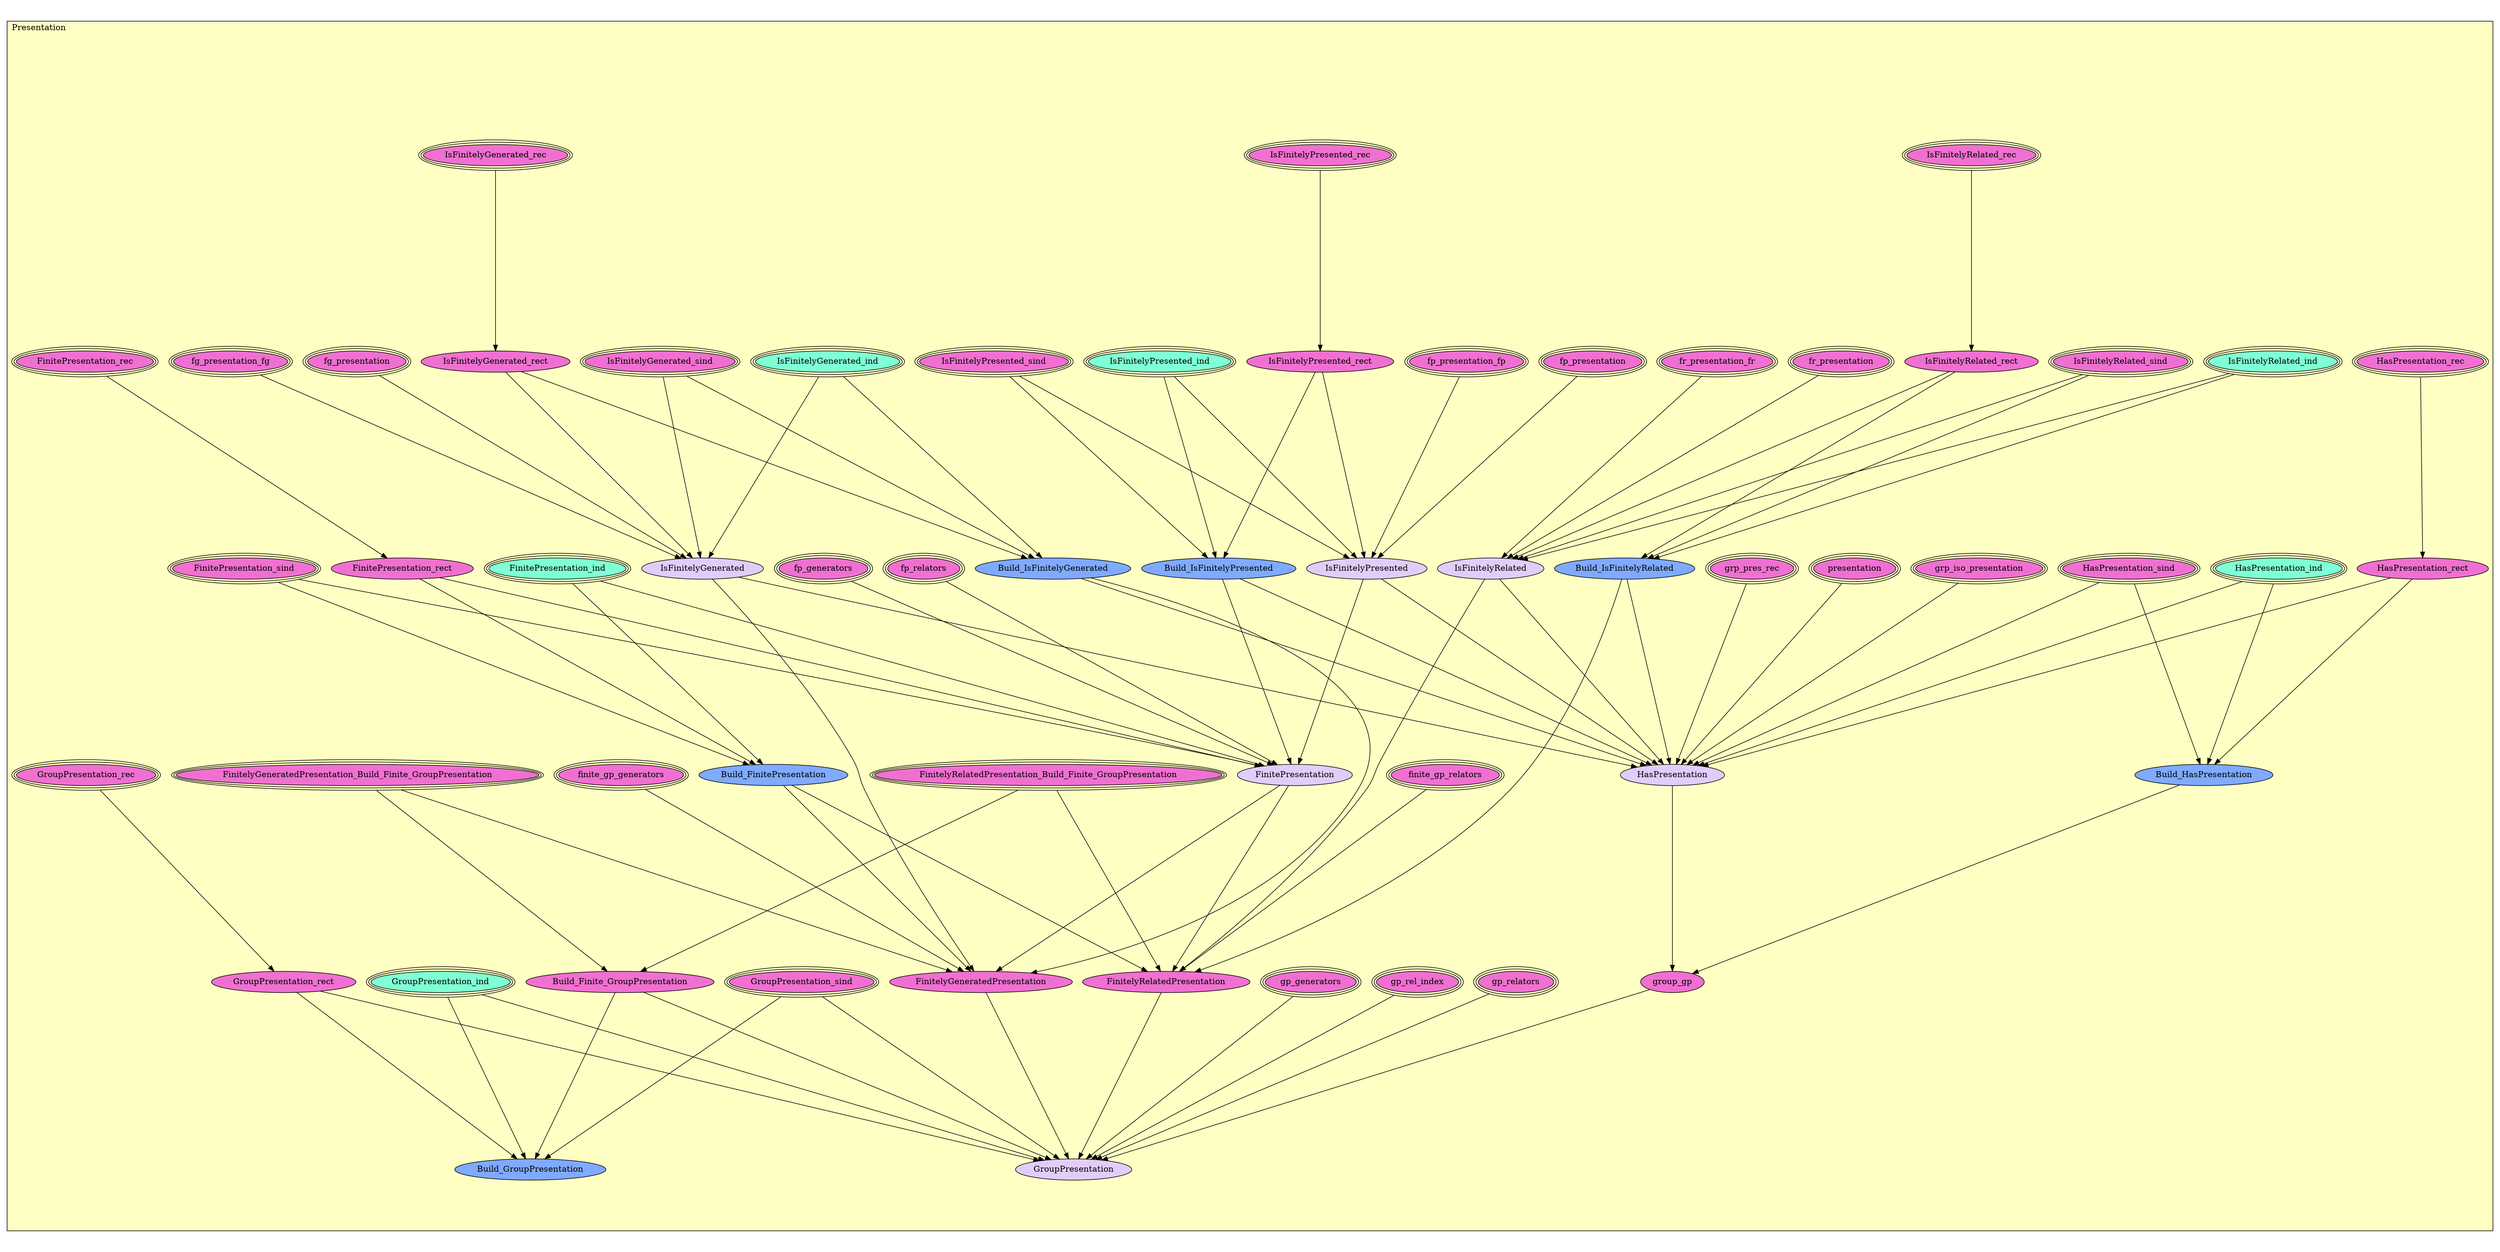 digraph HoTT_Algebra_Groups_Presentation {
  graph [ratio=0.5]
  node [style=filled]
Presentation_FinitelyRelatedPresentation_Build_Finite_GroupPresentation [label="FinitelyRelatedPresentation_Build_Finite_GroupPresentation", URL=<Presentation.html#FinitelyRelatedPresentation_Build_Finite_GroupPresentation>, peripheries=3, fillcolor="#F070D1"] ;
Presentation_FinitelyGeneratedPresentation_Build_Finite_GroupPresentation [label="FinitelyGeneratedPresentation_Build_Finite_GroupPresentation", URL=<Presentation.html#FinitelyGeneratedPresentation_Build_Finite_GroupPresentation>, peripheries=3, fillcolor="#F070D1"] ;
Presentation_Build_Finite_GroupPresentation [label="Build_Finite_GroupPresentation", URL=<Presentation.html#Build_Finite_GroupPresentation>, fillcolor="#F070D1"] ;
Presentation_grp_pres_rec [label="grp_pres_rec", URL=<Presentation.html#grp_pres_rec>, peripheries=3, fillcolor="#F070D1"] ;
Presentation_fp_presentation_fp [label="fp_presentation_fp", URL=<Presentation.html#fp_presentation_fp>, peripheries=3, fillcolor="#F070D1"] ;
Presentation_fp_presentation [label="fp_presentation", URL=<Presentation.html#fp_presentation>, peripheries=3, fillcolor="#F070D1"] ;
Presentation_IsFinitelyPresented_sind [label="IsFinitelyPresented_sind", URL=<Presentation.html#IsFinitelyPresented_sind>, peripheries=3, fillcolor="#F070D1"] ;
Presentation_IsFinitelyPresented_rec [label="IsFinitelyPresented_rec", URL=<Presentation.html#IsFinitelyPresented_rec>, peripheries=3, fillcolor="#F070D1"] ;
Presentation_IsFinitelyPresented_ind [label="IsFinitelyPresented_ind", URL=<Presentation.html#IsFinitelyPresented_ind>, peripheries=3, fillcolor="#7FFFD4"] ;
Presentation_IsFinitelyPresented_rect [label="IsFinitelyPresented_rect", URL=<Presentation.html#IsFinitelyPresented_rect>, fillcolor="#F070D1"] ;
Presentation_Build_IsFinitelyPresented [label="Build_IsFinitelyPresented", URL=<Presentation.html#Build_IsFinitelyPresented>, fillcolor="#7FAAFF"] ;
Presentation_IsFinitelyPresented [label="IsFinitelyPresented", URL=<Presentation.html#IsFinitelyPresented>, fillcolor="#E2CDFA"] ;
Presentation_fr_presentation_fr [label="fr_presentation_fr", URL=<Presentation.html#fr_presentation_fr>, peripheries=3, fillcolor="#F070D1"] ;
Presentation_fr_presentation [label="fr_presentation", URL=<Presentation.html#fr_presentation>, peripheries=3, fillcolor="#F070D1"] ;
Presentation_IsFinitelyRelated_sind [label="IsFinitelyRelated_sind", URL=<Presentation.html#IsFinitelyRelated_sind>, peripheries=3, fillcolor="#F070D1"] ;
Presentation_IsFinitelyRelated_rec [label="IsFinitelyRelated_rec", URL=<Presentation.html#IsFinitelyRelated_rec>, peripheries=3, fillcolor="#F070D1"] ;
Presentation_IsFinitelyRelated_ind [label="IsFinitelyRelated_ind", URL=<Presentation.html#IsFinitelyRelated_ind>, peripheries=3, fillcolor="#7FFFD4"] ;
Presentation_IsFinitelyRelated_rect [label="IsFinitelyRelated_rect", URL=<Presentation.html#IsFinitelyRelated_rect>, fillcolor="#F070D1"] ;
Presentation_Build_IsFinitelyRelated [label="Build_IsFinitelyRelated", URL=<Presentation.html#Build_IsFinitelyRelated>, fillcolor="#7FAAFF"] ;
Presentation_IsFinitelyRelated [label="IsFinitelyRelated", URL=<Presentation.html#IsFinitelyRelated>, fillcolor="#E2CDFA"] ;
Presentation_fg_presentation_fg [label="fg_presentation_fg", URL=<Presentation.html#fg_presentation_fg>, peripheries=3, fillcolor="#F070D1"] ;
Presentation_fg_presentation [label="fg_presentation", URL=<Presentation.html#fg_presentation>, peripheries=3, fillcolor="#F070D1"] ;
Presentation_IsFinitelyGenerated_sind [label="IsFinitelyGenerated_sind", URL=<Presentation.html#IsFinitelyGenerated_sind>, peripheries=3, fillcolor="#F070D1"] ;
Presentation_IsFinitelyGenerated_rec [label="IsFinitelyGenerated_rec", URL=<Presentation.html#IsFinitelyGenerated_rec>, peripheries=3, fillcolor="#F070D1"] ;
Presentation_IsFinitelyGenerated_ind [label="IsFinitelyGenerated_ind", URL=<Presentation.html#IsFinitelyGenerated_ind>, peripheries=3, fillcolor="#7FFFD4"] ;
Presentation_IsFinitelyGenerated_rect [label="IsFinitelyGenerated_rect", URL=<Presentation.html#IsFinitelyGenerated_rect>, fillcolor="#F070D1"] ;
Presentation_Build_IsFinitelyGenerated [label="Build_IsFinitelyGenerated", URL=<Presentation.html#Build_IsFinitelyGenerated>, fillcolor="#7FAAFF"] ;
Presentation_IsFinitelyGenerated [label="IsFinitelyGenerated", URL=<Presentation.html#IsFinitelyGenerated>, fillcolor="#E2CDFA"] ;
Presentation_fp_relators [label="fp_relators", URL=<Presentation.html#fp_relators>, peripheries=3, fillcolor="#F070D1"] ;
Presentation_fp_generators [label="fp_generators", URL=<Presentation.html#fp_generators>, peripheries=3, fillcolor="#F070D1"] ;
Presentation_FinitePresentation_sind [label="FinitePresentation_sind", URL=<Presentation.html#FinitePresentation_sind>, peripheries=3, fillcolor="#F070D1"] ;
Presentation_FinitePresentation_rec [label="FinitePresentation_rec", URL=<Presentation.html#FinitePresentation_rec>, peripheries=3, fillcolor="#F070D1"] ;
Presentation_FinitePresentation_ind [label="FinitePresentation_ind", URL=<Presentation.html#FinitePresentation_ind>, peripheries=3, fillcolor="#7FFFD4"] ;
Presentation_FinitePresentation_rect [label="FinitePresentation_rect", URL=<Presentation.html#FinitePresentation_rect>, fillcolor="#F070D1"] ;
Presentation_Build_FinitePresentation [label="Build_FinitePresentation", URL=<Presentation.html#Build_FinitePresentation>, fillcolor="#7FAAFF"] ;
Presentation_FinitePresentation [label="FinitePresentation", URL=<Presentation.html#FinitePresentation>, fillcolor="#E2CDFA"] ;
Presentation_finite_gp_relators [label="finite_gp_relators", URL=<Presentation.html#finite_gp_relators>, peripheries=3, fillcolor="#F070D1"] ;
Presentation_FinitelyRelatedPresentation [label="FinitelyRelatedPresentation", URL=<Presentation.html#FinitelyRelatedPresentation>, fillcolor="#F070D1"] ;
Presentation_finite_gp_generators [label="finite_gp_generators", URL=<Presentation.html#finite_gp_generators>, peripheries=3, fillcolor="#F070D1"] ;
Presentation_FinitelyGeneratedPresentation [label="FinitelyGeneratedPresentation", URL=<Presentation.html#FinitelyGeneratedPresentation>, fillcolor="#F070D1"] ;
Presentation_grp_iso_presentation [label="grp_iso_presentation", URL=<Presentation.html#grp_iso_presentation>, peripheries=3, fillcolor="#F070D1"] ;
Presentation_presentation [label="presentation", URL=<Presentation.html#presentation>, peripheries=3, fillcolor="#F070D1"] ;
Presentation_HasPresentation_sind [label="HasPresentation_sind", URL=<Presentation.html#HasPresentation_sind>, peripheries=3, fillcolor="#F070D1"] ;
Presentation_HasPresentation_rec [label="HasPresentation_rec", URL=<Presentation.html#HasPresentation_rec>, peripheries=3, fillcolor="#F070D1"] ;
Presentation_HasPresentation_ind [label="HasPresentation_ind", URL=<Presentation.html#HasPresentation_ind>, peripheries=3, fillcolor="#7FFFD4"] ;
Presentation_HasPresentation_rect [label="HasPresentation_rect", URL=<Presentation.html#HasPresentation_rect>, fillcolor="#F070D1"] ;
Presentation_Build_HasPresentation [label="Build_HasPresentation", URL=<Presentation.html#Build_HasPresentation>, fillcolor="#7FAAFF"] ;
Presentation_HasPresentation [label="HasPresentation", URL=<Presentation.html#HasPresentation>, fillcolor="#E2CDFA"] ;
Presentation_group_gp [label="group_gp", URL=<Presentation.html#group_gp>, fillcolor="#F070D1"] ;
Presentation_gp_relators [label="gp_relators", URL=<Presentation.html#gp_relators>, peripheries=3, fillcolor="#F070D1"] ;
Presentation_gp_rel_index [label="gp_rel_index", URL=<Presentation.html#gp_rel_index>, peripheries=3, fillcolor="#F070D1"] ;
Presentation_gp_generators [label="gp_generators", URL=<Presentation.html#gp_generators>, peripheries=3, fillcolor="#F070D1"] ;
Presentation_GroupPresentation_sind [label="GroupPresentation_sind", URL=<Presentation.html#GroupPresentation_sind>, peripheries=3, fillcolor="#F070D1"] ;
Presentation_GroupPresentation_rec [label="GroupPresentation_rec", URL=<Presentation.html#GroupPresentation_rec>, peripheries=3, fillcolor="#F070D1"] ;
Presentation_GroupPresentation_ind [label="GroupPresentation_ind", URL=<Presentation.html#GroupPresentation_ind>, peripheries=3, fillcolor="#7FFFD4"] ;
Presentation_GroupPresentation_rect [label="GroupPresentation_rect", URL=<Presentation.html#GroupPresentation_rect>, fillcolor="#F070D1"] ;
Presentation_Build_GroupPresentation [label="Build_GroupPresentation", URL=<Presentation.html#Build_GroupPresentation>, fillcolor="#7FAAFF"] ;
Presentation_GroupPresentation [label="GroupPresentation", URL=<Presentation.html#GroupPresentation>, fillcolor="#E2CDFA"] ;
  Presentation_FinitelyRelatedPresentation_Build_Finite_GroupPresentation -> Presentation_Build_Finite_GroupPresentation [] ;
  Presentation_FinitelyRelatedPresentation_Build_Finite_GroupPresentation -> Presentation_FinitelyRelatedPresentation [] ;
  Presentation_FinitelyGeneratedPresentation_Build_Finite_GroupPresentation -> Presentation_Build_Finite_GroupPresentation [] ;
  Presentation_FinitelyGeneratedPresentation_Build_Finite_GroupPresentation -> Presentation_FinitelyGeneratedPresentation [] ;
  Presentation_Build_Finite_GroupPresentation -> Presentation_Build_GroupPresentation [] ;
  Presentation_Build_Finite_GroupPresentation -> Presentation_GroupPresentation [] ;
  Presentation_grp_pres_rec -> Presentation_HasPresentation [] ;
  Presentation_fp_presentation_fp -> Presentation_IsFinitelyPresented [] ;
  Presentation_fp_presentation -> Presentation_IsFinitelyPresented [] ;
  Presentation_IsFinitelyPresented_sind -> Presentation_Build_IsFinitelyPresented [] ;
  Presentation_IsFinitelyPresented_sind -> Presentation_IsFinitelyPresented [] ;
  Presentation_IsFinitelyPresented_rec -> Presentation_IsFinitelyPresented_rect [] ;
  Presentation_IsFinitelyPresented_ind -> Presentation_Build_IsFinitelyPresented [] ;
  Presentation_IsFinitelyPresented_ind -> Presentation_IsFinitelyPresented [] ;
  Presentation_IsFinitelyPresented_rect -> Presentation_Build_IsFinitelyPresented [] ;
  Presentation_IsFinitelyPresented_rect -> Presentation_IsFinitelyPresented [] ;
  Presentation_Build_IsFinitelyPresented -> Presentation_FinitePresentation [] ;
  Presentation_Build_IsFinitelyPresented -> Presentation_HasPresentation [] ;
  Presentation_IsFinitelyPresented -> Presentation_FinitePresentation [] ;
  Presentation_IsFinitelyPresented -> Presentation_HasPresentation [] ;
  Presentation_fr_presentation_fr -> Presentation_IsFinitelyRelated [] ;
  Presentation_fr_presentation -> Presentation_IsFinitelyRelated [] ;
  Presentation_IsFinitelyRelated_sind -> Presentation_Build_IsFinitelyRelated [] ;
  Presentation_IsFinitelyRelated_sind -> Presentation_IsFinitelyRelated [] ;
  Presentation_IsFinitelyRelated_rec -> Presentation_IsFinitelyRelated_rect [] ;
  Presentation_IsFinitelyRelated_ind -> Presentation_Build_IsFinitelyRelated [] ;
  Presentation_IsFinitelyRelated_ind -> Presentation_IsFinitelyRelated [] ;
  Presentation_IsFinitelyRelated_rect -> Presentation_Build_IsFinitelyRelated [] ;
  Presentation_IsFinitelyRelated_rect -> Presentation_IsFinitelyRelated [] ;
  Presentation_Build_IsFinitelyRelated -> Presentation_FinitelyRelatedPresentation [] ;
  Presentation_Build_IsFinitelyRelated -> Presentation_HasPresentation [] ;
  Presentation_IsFinitelyRelated -> Presentation_FinitelyRelatedPresentation [] ;
  Presentation_IsFinitelyRelated -> Presentation_HasPresentation [] ;
  Presentation_fg_presentation_fg -> Presentation_IsFinitelyGenerated [] ;
  Presentation_fg_presentation -> Presentation_IsFinitelyGenerated [] ;
  Presentation_IsFinitelyGenerated_sind -> Presentation_Build_IsFinitelyGenerated [] ;
  Presentation_IsFinitelyGenerated_sind -> Presentation_IsFinitelyGenerated [] ;
  Presentation_IsFinitelyGenerated_rec -> Presentation_IsFinitelyGenerated_rect [] ;
  Presentation_IsFinitelyGenerated_ind -> Presentation_Build_IsFinitelyGenerated [] ;
  Presentation_IsFinitelyGenerated_ind -> Presentation_IsFinitelyGenerated [] ;
  Presentation_IsFinitelyGenerated_rect -> Presentation_Build_IsFinitelyGenerated [] ;
  Presentation_IsFinitelyGenerated_rect -> Presentation_IsFinitelyGenerated [] ;
  Presentation_Build_IsFinitelyGenerated -> Presentation_FinitelyGeneratedPresentation [] ;
  Presentation_Build_IsFinitelyGenerated -> Presentation_HasPresentation [] ;
  Presentation_IsFinitelyGenerated -> Presentation_FinitelyGeneratedPresentation [] ;
  Presentation_IsFinitelyGenerated -> Presentation_HasPresentation [] ;
  Presentation_fp_relators -> Presentation_FinitePresentation [] ;
  Presentation_fp_generators -> Presentation_FinitePresentation [] ;
  Presentation_FinitePresentation_sind -> Presentation_Build_FinitePresentation [] ;
  Presentation_FinitePresentation_sind -> Presentation_FinitePresentation [] ;
  Presentation_FinitePresentation_rec -> Presentation_FinitePresentation_rect [] ;
  Presentation_FinitePresentation_ind -> Presentation_Build_FinitePresentation [] ;
  Presentation_FinitePresentation_ind -> Presentation_FinitePresentation [] ;
  Presentation_FinitePresentation_rect -> Presentation_Build_FinitePresentation [] ;
  Presentation_FinitePresentation_rect -> Presentation_FinitePresentation [] ;
  Presentation_Build_FinitePresentation -> Presentation_FinitelyRelatedPresentation [] ;
  Presentation_Build_FinitePresentation -> Presentation_FinitelyGeneratedPresentation [] ;
  Presentation_FinitePresentation -> Presentation_FinitelyRelatedPresentation [] ;
  Presentation_FinitePresentation -> Presentation_FinitelyGeneratedPresentation [] ;
  Presentation_finite_gp_relators -> Presentation_FinitelyRelatedPresentation [] ;
  Presentation_FinitelyRelatedPresentation -> Presentation_GroupPresentation [] ;
  Presentation_finite_gp_generators -> Presentation_FinitelyGeneratedPresentation [] ;
  Presentation_FinitelyGeneratedPresentation -> Presentation_GroupPresentation [] ;
  Presentation_grp_iso_presentation -> Presentation_HasPresentation [] ;
  Presentation_presentation -> Presentation_HasPresentation [] ;
  Presentation_HasPresentation_sind -> Presentation_Build_HasPresentation [] ;
  Presentation_HasPresentation_sind -> Presentation_HasPresentation [] ;
  Presentation_HasPresentation_rec -> Presentation_HasPresentation_rect [] ;
  Presentation_HasPresentation_ind -> Presentation_Build_HasPresentation [] ;
  Presentation_HasPresentation_ind -> Presentation_HasPresentation [] ;
  Presentation_HasPresentation_rect -> Presentation_Build_HasPresentation [] ;
  Presentation_HasPresentation_rect -> Presentation_HasPresentation [] ;
  Presentation_Build_HasPresentation -> Presentation_group_gp [] ;
  Presentation_HasPresentation -> Presentation_group_gp [] ;
  Presentation_group_gp -> Presentation_GroupPresentation [] ;
  Presentation_gp_relators -> Presentation_GroupPresentation [] ;
  Presentation_gp_rel_index -> Presentation_GroupPresentation [] ;
  Presentation_gp_generators -> Presentation_GroupPresentation [] ;
  Presentation_GroupPresentation_sind -> Presentation_Build_GroupPresentation [] ;
  Presentation_GroupPresentation_sind -> Presentation_GroupPresentation [] ;
  Presentation_GroupPresentation_rec -> Presentation_GroupPresentation_rect [] ;
  Presentation_GroupPresentation_ind -> Presentation_Build_GroupPresentation [] ;
  Presentation_GroupPresentation_ind -> Presentation_GroupPresentation [] ;
  Presentation_GroupPresentation_rect -> Presentation_Build_GroupPresentation [] ;
  Presentation_GroupPresentation_rect -> Presentation_GroupPresentation [] ;
subgraph cluster_Presentation { label="Presentation"; fillcolor="#FFFFC3"; labeljust=l; style=filled 
Presentation_GroupPresentation; Presentation_Build_GroupPresentation; Presentation_GroupPresentation_rect; Presentation_GroupPresentation_ind; Presentation_GroupPresentation_rec; Presentation_GroupPresentation_sind; Presentation_gp_generators; Presentation_gp_rel_index; Presentation_gp_relators; Presentation_group_gp; Presentation_HasPresentation; Presentation_Build_HasPresentation; Presentation_HasPresentation_rect; Presentation_HasPresentation_ind; Presentation_HasPresentation_rec; Presentation_HasPresentation_sind; Presentation_presentation; Presentation_grp_iso_presentation; Presentation_FinitelyGeneratedPresentation; Presentation_finite_gp_generators; Presentation_FinitelyRelatedPresentation; Presentation_finite_gp_relators; Presentation_FinitePresentation; Presentation_Build_FinitePresentation; Presentation_FinitePresentation_rect; Presentation_FinitePresentation_ind; Presentation_FinitePresentation_rec; Presentation_FinitePresentation_sind; Presentation_fp_generators; Presentation_fp_relators; Presentation_IsFinitelyGenerated; Presentation_Build_IsFinitelyGenerated; Presentation_IsFinitelyGenerated_rect; Presentation_IsFinitelyGenerated_ind; Presentation_IsFinitelyGenerated_rec; Presentation_IsFinitelyGenerated_sind; Presentation_fg_presentation; Presentation_fg_presentation_fg; Presentation_IsFinitelyRelated; Presentation_Build_IsFinitelyRelated; Presentation_IsFinitelyRelated_rect; Presentation_IsFinitelyRelated_ind; Presentation_IsFinitelyRelated_rec; Presentation_IsFinitelyRelated_sind; Presentation_fr_presentation; Presentation_fr_presentation_fr; Presentation_IsFinitelyPresented; Presentation_Build_IsFinitelyPresented; Presentation_IsFinitelyPresented_rect; Presentation_IsFinitelyPresented_ind; Presentation_IsFinitelyPresented_rec; Presentation_IsFinitelyPresented_sind; Presentation_fp_presentation; Presentation_fp_presentation_fp; Presentation_grp_pres_rec; Presentation_Build_Finite_GroupPresentation; Presentation_FinitelyGeneratedPresentation_Build_Finite_GroupPresentation; Presentation_FinitelyRelatedPresentation_Build_Finite_GroupPresentation; };
} /* END */

